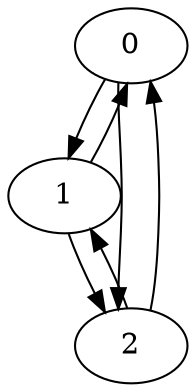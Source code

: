 strict digraph "" {
0;
1;
2;
0 -> 1  [flight_time=3];
0 -> 2  [flight_time=5];
1 -> 0  [flight_time=3];
1 -> 2  [flight_time=3];
2 -> 0  [flight_time=5];
2 -> 1  [flight_time=3];
}
